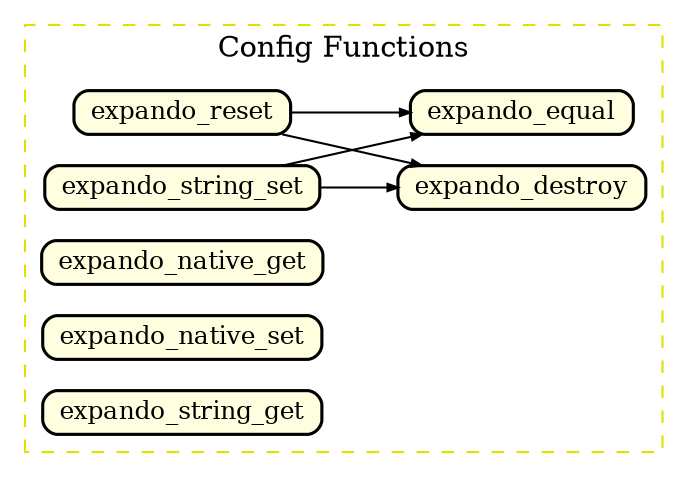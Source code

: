 digraph callgraph {
	graph [
		rankdir="LR"
		nodesep="0.2"
		ranksep="0.5"
		compound="true"
	]

	node [
		shape="Mrecord"
		fontsize="12"
		fillcolor="#ffffff"
		style="filled"
		height="0.2"
		penwidth="1.5"
		color="black"
	]

	edge [
		penwidth="1.0"
		arrowsize="0.5"
	]

	subgraph cluster_config
	{
		fontcolor="black"
		color="#e0e000"
		fillcolor="white"
		style="dashed"
		label="Config Functions"

		node [ fillcolor="#ffffe0" ]
		expando_reset      -> expando_destroy
		expando_reset      -> expando_equal
		expando_string_set -> expando_destroy
		expando_string_set -> expando_equal
		expando_native_get    
		expando_native_set    
		expando_string_get    
	}
}
